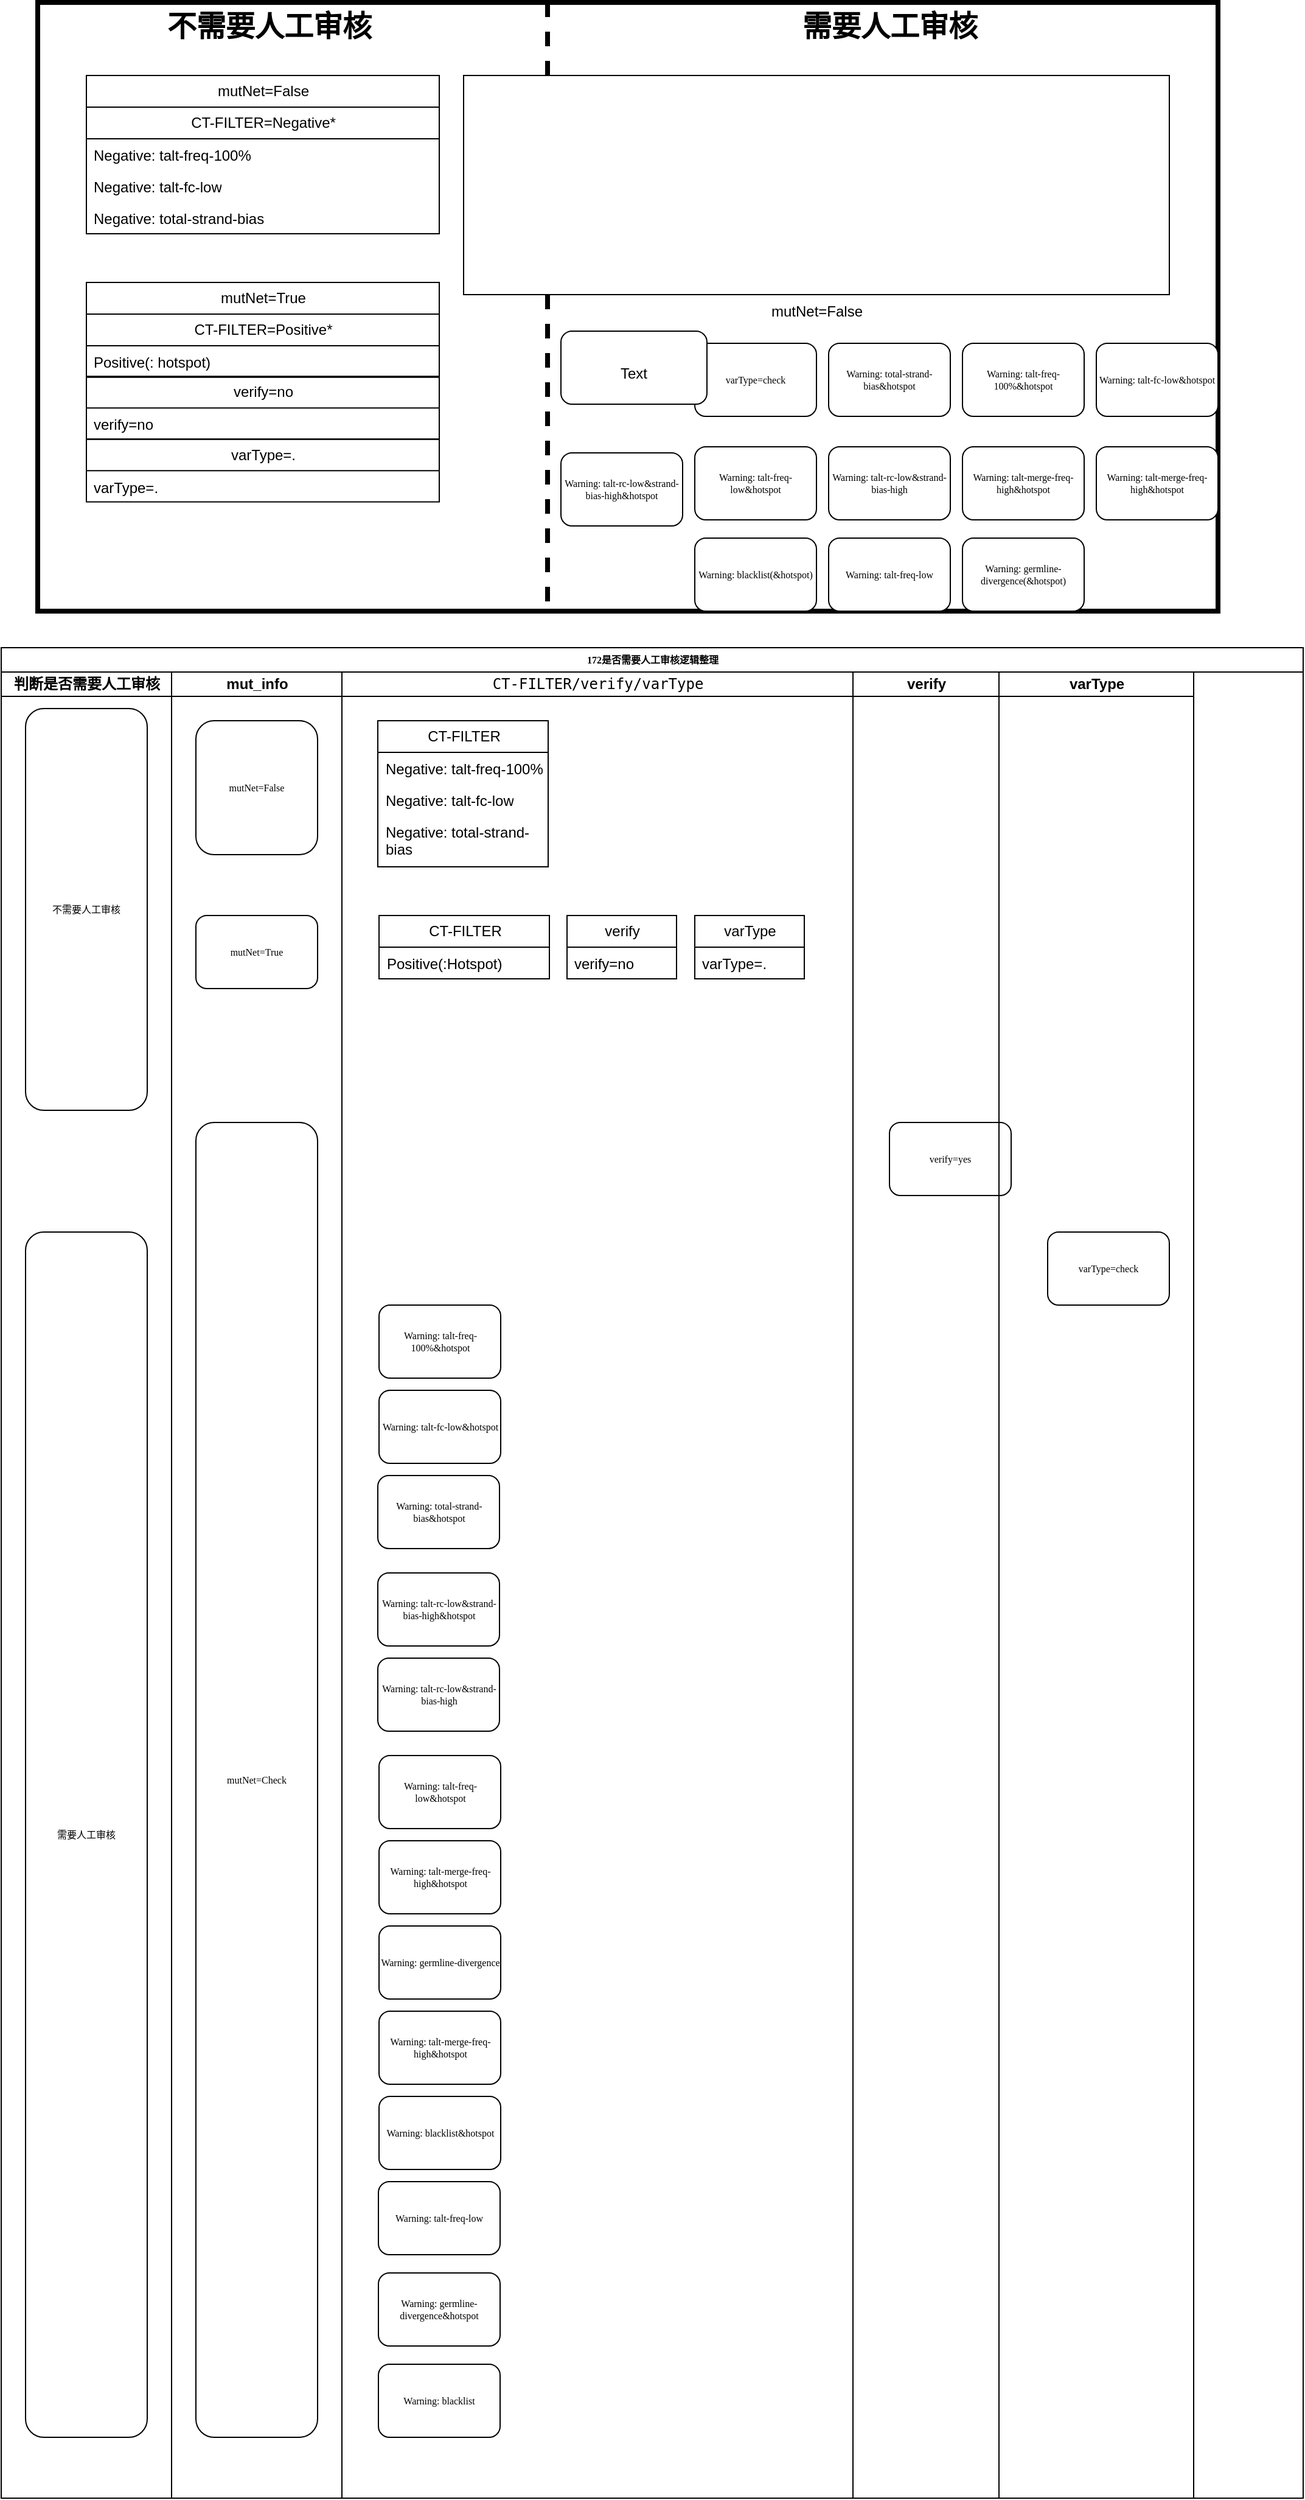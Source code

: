 <mxfile version="23.1.5" type="github">
  <diagram name="Page-1" id="74e2e168-ea6b-b213-b513-2b3c1d86103e">
    <mxGraphModel dx="1013" dy="1402" grid="1" gridSize="10" guides="1" tooltips="1" connect="1" arrows="1" fold="1" page="1" pageScale="1" pageWidth="1100" pageHeight="850" background="none" math="0" shadow="0">
      <root>
        <mxCell id="0" />
        <mxCell id="1" parent="0" />
        <mxCell id="77e6c97f196da883-1" value="172是否需要人工审核逻辑整理" style="swimlane;html=1;childLayout=stackLayout;startSize=20;rounded=0;shadow=0;labelBackgroundColor=none;strokeWidth=1;fontFamily=Verdana;fontSize=8;align=center;" parent="1" vertex="1">
          <mxGeometry x="40" y="-260" width="1070" height="1520" as="geometry" />
        </mxCell>
        <mxCell id="77e6c97f196da883-2" value="判断是否需要人工审核" style="swimlane;html=1;startSize=20;" parent="77e6c97f196da883-1" vertex="1">
          <mxGeometry y="20" width="140" height="1500" as="geometry" />
        </mxCell>
        <mxCell id="77e6c97f196da883-8" value="不需要人工审核" style="rounded=1;whiteSpace=wrap;html=1;shadow=0;labelBackgroundColor=none;strokeWidth=1;fontFamily=Verdana;fontSize=8;align=center;" parent="77e6c97f196da883-2" vertex="1">
          <mxGeometry x="20" y="30" width="100" height="330" as="geometry" />
        </mxCell>
        <mxCell id="Ntkf2nLQN6CGH8CM93F0-73" value="需要人工审核" style="rounded=1;whiteSpace=wrap;html=1;shadow=0;labelBackgroundColor=none;strokeWidth=1;fontFamily=Verdana;fontSize=8;align=center;" parent="77e6c97f196da883-2" vertex="1">
          <mxGeometry x="20" y="460" width="100" height="990" as="geometry" />
        </mxCell>
        <mxCell id="77e6c97f196da883-3" value="mut_info" style="swimlane;html=1;startSize=20;" parent="77e6c97f196da883-1" vertex="1">
          <mxGeometry x="140" y="20" width="140" height="1500" as="geometry" />
        </mxCell>
        <mxCell id="Ntkf2nLQN6CGH8CM93F0-67" value="mutNet=True" style="rounded=1;whiteSpace=wrap;html=1;shadow=0;labelBackgroundColor=none;strokeWidth=1;fontFamily=Verdana;fontSize=8;align=center;" parent="77e6c97f196da883-3" vertex="1">
          <mxGeometry x="20" y="200" width="100" height="60" as="geometry" />
        </mxCell>
        <mxCell id="Ntkf2nLQN6CGH8CM93F0-69" value="mutNet=Check" style="rounded=1;whiteSpace=wrap;html=1;shadow=0;labelBackgroundColor=none;strokeWidth=1;fontFamily=Verdana;fontSize=8;align=center;" parent="77e6c97f196da883-3" vertex="1">
          <mxGeometry x="20" y="370" width="100" height="1080" as="geometry" />
        </mxCell>
        <mxCell id="Ntkf2nLQN6CGH8CM93F0-68" value="mutNet=False" style="rounded=1;whiteSpace=wrap;html=1;shadow=0;labelBackgroundColor=none;strokeWidth=1;fontFamily=Verdana;fontSize=8;align=center;strokeColor=default;" parent="77e6c97f196da883-3" vertex="1">
          <mxGeometry x="20" y="40" width="100" height="110" as="geometry" />
        </mxCell>
        <mxCell id="77e6c97f196da883-5" value="&lt;code&gt;CT-FILTER/verify/varType&lt;/code&gt;" style="swimlane;html=1;startSize=20;fontStyle=0" parent="77e6c97f196da883-1" vertex="1">
          <mxGeometry x="280" y="20" width="420" height="1500" as="geometry" />
        </mxCell>
        <mxCell id="77e6c97f196da883-21" value="Warning:&amp;nbsp;talt-freq-100%&amp;amp;hotspot" style="rounded=1;whiteSpace=wrap;html=1;shadow=0;labelBackgroundColor=none;strokeWidth=1;fontFamily=Verdana;fontSize=8;align=center;" parent="77e6c97f196da883-5" vertex="1">
          <mxGeometry x="30.5" y="520" width="100" height="60" as="geometry" />
        </mxCell>
        <mxCell id="77e6c97f196da883-22" value="Warning: talt-fc-low&amp;amp;hotspot" style="rounded=1;whiteSpace=wrap;html=1;shadow=0;labelBackgroundColor=none;strokeWidth=1;fontFamily=Verdana;fontSize=8;align=center;" parent="77e6c97f196da883-5" vertex="1">
          <mxGeometry x="30.5" y="590" width="100" height="60" as="geometry" />
        </mxCell>
        <mxCell id="77e6c97f196da883-23" value="Warning:&amp;nbsp;total-strand-bias&amp;amp;hotspot" style="rounded=1;whiteSpace=wrap;html=1;shadow=0;labelBackgroundColor=none;strokeWidth=1;fontFamily=Verdana;fontSize=8;align=center;" parent="77e6c97f196da883-5" vertex="1">
          <mxGeometry x="29.5" y="660" width="100" height="60" as="geometry" />
        </mxCell>
        <mxCell id="Ntkf2nLQN6CGH8CM93F0-5" value="Warning:&amp;nbsp;talt-rc-low&amp;amp;strand-bias-high&amp;amp;hotspot" style="rounded=1;whiteSpace=wrap;html=1;shadow=0;labelBackgroundColor=none;strokeWidth=1;fontFamily=Verdana;fontSize=8;align=center;" parent="77e6c97f196da883-5" vertex="1">
          <mxGeometry x="29.5" y="740" width="100" height="60" as="geometry" />
        </mxCell>
        <mxCell id="Ntkf2nLQN6CGH8CM93F0-3" value="Warning:&amp;nbsp;talt-rc-low&amp;amp;strand-bias-high" style="rounded=1;whiteSpace=wrap;html=1;shadow=0;labelBackgroundColor=none;strokeWidth=1;fontFamily=Verdana;fontSize=8;align=center;" parent="77e6c97f196da883-5" vertex="1">
          <mxGeometry x="29.5" y="810" width="100" height="60" as="geometry" />
        </mxCell>
        <mxCell id="Ntkf2nLQN6CGH8CM93F0-2" value="Warning:&amp;nbsp;talt-freq-low&amp;amp;hotspot" style="rounded=1;whiteSpace=wrap;html=1;shadow=0;labelBackgroundColor=none;strokeWidth=1;fontFamily=Verdana;fontSize=8;align=center;" parent="77e6c97f196da883-5" vertex="1">
          <mxGeometry x="30.5" y="890" width="100" height="60" as="geometry" />
        </mxCell>
        <mxCell id="Ntkf2nLQN6CGH8CM93F0-36" value="Warning:&amp;nbsp;talt-freq-low" style="rounded=1;whiteSpace=wrap;html=1;shadow=0;labelBackgroundColor=none;strokeWidth=1;fontFamily=Verdana;fontSize=8;align=center;" parent="77e6c97f196da883-5" vertex="1">
          <mxGeometry x="30" y="1240" width="100" height="60" as="geometry" />
        </mxCell>
        <mxCell id="Ntkf2nLQN6CGH8CM93F0-37" value="Warning:&amp;nbsp;talt-merge-freq-high&amp;amp;hotspot" style="rounded=1;whiteSpace=wrap;html=1;shadow=0;labelBackgroundColor=none;strokeWidth=1;fontFamily=Verdana;fontSize=8;align=center;" parent="77e6c97f196da883-5" vertex="1">
          <mxGeometry x="30.5" y="960" width="100" height="60" as="geometry" />
        </mxCell>
        <mxCell id="Ntkf2nLQN6CGH8CM93F0-38" value="Warning:&amp;nbsp;talt-merge-freq-high&amp;amp;hotspot" style="rounded=1;whiteSpace=wrap;html=1;shadow=0;labelBackgroundColor=none;strokeWidth=1;fontFamily=Verdana;fontSize=8;align=center;" parent="77e6c97f196da883-5" vertex="1">
          <mxGeometry x="30.5" y="1100" width="100" height="60" as="geometry" />
        </mxCell>
        <mxCell id="Ntkf2nLQN6CGH8CM93F0-40" value="Warning:&amp;nbsp;germline-divergence&amp;amp;hotspot" style="rounded=1;whiteSpace=wrap;html=1;shadow=0;labelBackgroundColor=none;strokeWidth=1;fontFamily=Verdana;fontSize=8;align=center;" parent="77e6c97f196da883-5" vertex="1">
          <mxGeometry x="30" y="1315" width="100" height="60" as="geometry" />
        </mxCell>
        <mxCell id="Ntkf2nLQN6CGH8CM93F0-39" value="Warning:&amp;nbsp;germline-divergence" style="rounded=1;whiteSpace=wrap;html=1;shadow=0;labelBackgroundColor=none;strokeWidth=1;fontFamily=Verdana;fontSize=8;align=center;" parent="77e6c97f196da883-5" vertex="1">
          <mxGeometry x="30.5" y="1030" width="100" height="60" as="geometry" />
        </mxCell>
        <mxCell id="Ntkf2nLQN6CGH8CM93F0-42" value="Warning:&amp;nbsp;blacklist&amp;amp;hotspot" style="rounded=1;whiteSpace=wrap;html=1;shadow=0;labelBackgroundColor=none;strokeWidth=1;fontFamily=Verdana;fontSize=8;align=center;" parent="77e6c97f196da883-5" vertex="1">
          <mxGeometry x="30.5" y="1170" width="100" height="60" as="geometry" />
        </mxCell>
        <mxCell id="Ntkf2nLQN6CGH8CM93F0-41" value="Warning:&amp;nbsp;blacklist" style="rounded=1;whiteSpace=wrap;html=1;shadow=0;labelBackgroundColor=none;strokeWidth=1;fontFamily=Verdana;fontSize=8;align=center;" parent="77e6c97f196da883-5" vertex="1">
          <mxGeometry x="30" y="1390" width="100" height="60" as="geometry" />
        </mxCell>
        <mxCell id="74XeSMvvcMfbmq75COJw-82" value="CT-FILTER" style="swimlane;fontStyle=0;childLayout=stackLayout;horizontal=1;startSize=26;fillColor=none;horizontalStack=0;resizeParent=1;resizeParentMax=0;resizeLast=0;collapsible=1;marginBottom=0;html=1;" vertex="1" parent="77e6c97f196da883-5">
          <mxGeometry x="29.5" y="40" width="140" height="120" as="geometry" />
        </mxCell>
        <mxCell id="74XeSMvvcMfbmq75COJw-83" value="Negative:&amp;nbsp;talt-freq-100%" style="text;strokeColor=none;fillColor=none;align=left;verticalAlign=top;spacingLeft=4;spacingRight=4;overflow=hidden;rotatable=0;points=[[0,0.5],[1,0.5]];portConstraint=eastwest;whiteSpace=wrap;html=1;" vertex="1" parent="74XeSMvvcMfbmq75COJw-82">
          <mxGeometry y="26" width="140" height="26" as="geometry" />
        </mxCell>
        <mxCell id="74XeSMvvcMfbmq75COJw-84" value="Negative:&amp;nbsp;talt-fc-low" style="text;strokeColor=none;fillColor=none;align=left;verticalAlign=top;spacingLeft=4;spacingRight=4;overflow=hidden;rotatable=0;points=[[0,0.5],[1,0.5]];portConstraint=eastwest;whiteSpace=wrap;html=1;" vertex="1" parent="74XeSMvvcMfbmq75COJw-82">
          <mxGeometry y="52" width="140" height="26" as="geometry" />
        </mxCell>
        <mxCell id="74XeSMvvcMfbmq75COJw-85" value="Negative:&amp;nbsp;total-strand-bias" style="text;strokeColor=none;fillColor=none;align=left;verticalAlign=top;spacingLeft=4;spacingRight=4;overflow=hidden;rotatable=0;points=[[0,0.5],[1,0.5]];portConstraint=eastwest;whiteSpace=wrap;html=1;" vertex="1" parent="74XeSMvvcMfbmq75COJw-82">
          <mxGeometry y="78" width="140" height="42" as="geometry" />
        </mxCell>
        <mxCell id="74XeSMvvcMfbmq75COJw-87" value="CT-FILTER" style="swimlane;fontStyle=0;childLayout=stackLayout;horizontal=1;startSize=26;fillColor=none;horizontalStack=0;resizeParent=1;resizeParentMax=0;resizeLast=0;collapsible=1;marginBottom=0;html=1;" vertex="1" parent="77e6c97f196da883-5">
          <mxGeometry x="30.5" y="200" width="140" height="52" as="geometry" />
        </mxCell>
        <mxCell id="74XeSMvvcMfbmq75COJw-88" value="Positive(:Hotspot)" style="text;strokeColor=none;fillColor=none;align=left;verticalAlign=top;spacingLeft=4;spacingRight=4;overflow=hidden;rotatable=0;points=[[0,0.5],[1,0.5]];portConstraint=eastwest;whiteSpace=wrap;html=1;" vertex="1" parent="74XeSMvvcMfbmq75COJw-87">
          <mxGeometry y="26" width="140" height="26" as="geometry" />
        </mxCell>
        <mxCell id="74XeSMvvcMfbmq75COJw-91" value="verify" style="swimlane;fontStyle=0;childLayout=stackLayout;horizontal=1;startSize=26;fillColor=none;horizontalStack=0;resizeParent=1;resizeParentMax=0;resizeLast=0;collapsible=1;marginBottom=0;html=1;" vertex="1" parent="77e6c97f196da883-5">
          <mxGeometry x="185" y="200" width="90" height="52" as="geometry" />
        </mxCell>
        <mxCell id="74XeSMvvcMfbmq75COJw-92" value="verify=no" style="text;strokeColor=none;fillColor=none;align=left;verticalAlign=top;spacingLeft=4;spacingRight=4;overflow=hidden;rotatable=0;points=[[0,0.5],[1,0.5]];portConstraint=eastwest;whiteSpace=wrap;html=1;" vertex="1" parent="74XeSMvvcMfbmq75COJw-91">
          <mxGeometry y="26" width="90" height="26" as="geometry" />
        </mxCell>
        <mxCell id="74XeSMvvcMfbmq75COJw-94" value="varType" style="swimlane;fontStyle=0;childLayout=stackLayout;horizontal=1;startSize=26;fillColor=none;horizontalStack=0;resizeParent=1;resizeParentMax=0;resizeLast=0;collapsible=1;marginBottom=0;html=1;" vertex="1" parent="77e6c97f196da883-5">
          <mxGeometry x="290" y="200" width="90" height="52" as="geometry" />
        </mxCell>
        <mxCell id="74XeSMvvcMfbmq75COJw-95" value="varType=." style="text;strokeColor=none;fillColor=none;align=left;verticalAlign=top;spacingLeft=4;spacingRight=4;overflow=hidden;rotatable=0;points=[[0,0.5],[1,0.5]];portConstraint=eastwest;whiteSpace=wrap;html=1;" vertex="1" parent="74XeSMvvcMfbmq75COJw-94">
          <mxGeometry y="26" width="90" height="26" as="geometry" />
        </mxCell>
        <mxCell id="77e6c97f196da883-6" value="verify" style="swimlane;html=1;startSize=20;" parent="77e6c97f196da883-1" vertex="1">
          <mxGeometry x="700" y="20" width="120" height="1500" as="geometry" />
        </mxCell>
        <mxCell id="77e6c97f196da883-11" value="verify=yes" style="rounded=1;whiteSpace=wrap;html=1;shadow=0;labelBackgroundColor=none;strokeWidth=1;fontFamily=Verdana;fontSize=8;align=center;" parent="77e6c97f196da883-6" vertex="1">
          <mxGeometry x="30" y="370" width="100" height="60" as="geometry" />
        </mxCell>
        <mxCell id="Ntkf2nLQN6CGH8CM93F0-1" value="varType" style="swimlane;html=1;startSize=20;" parent="77e6c97f196da883-1" vertex="1">
          <mxGeometry x="820" y="20" width="160" height="1500" as="geometry" />
        </mxCell>
        <mxCell id="gROawkm3clonCkUMPsZn-16" value="varType=check" style="rounded=1;whiteSpace=wrap;html=1;shadow=0;labelBackgroundColor=none;strokeWidth=1;fontFamily=Verdana;fontSize=8;align=center;" parent="Ntkf2nLQN6CGH8CM93F0-1" vertex="1">
          <mxGeometry x="40" y="460" width="100" height="60" as="geometry" />
        </mxCell>
        <mxCell id="74XeSMvvcMfbmq75COJw-1" value="" style="verticalLabelPosition=bottom;verticalAlign=top;html=1;shape=mxgraph.basic.rect;fillColor2=none;strokeWidth=4;size=20;indent=5;" vertex="1" parent="1">
          <mxGeometry x="70" y="-790" width="970" height="500" as="geometry" />
        </mxCell>
        <mxCell id="74XeSMvvcMfbmq75COJw-12" value="不需要人工审核" style="text;strokeColor=none;fillColor=none;html=1;fontSize=24;fontStyle=1;verticalAlign=middle;align=center;" vertex="1" parent="1">
          <mxGeometry x="210" y="-790" width="100" height="40" as="geometry" />
        </mxCell>
        <mxCell id="74XeSMvvcMfbmq75COJw-9" value="" style="line;strokeWidth=4;direction=south;html=1;perimeter=backbonePerimeter;points=[];outlineConnect=0;dashed=1;" vertex="1" parent="1">
          <mxGeometry x="484" y="-790" width="10" height="500" as="geometry" />
        </mxCell>
        <mxCell id="74XeSMvvcMfbmq75COJw-13" value="需要人工审核" style="text;strokeColor=none;fillColor=none;html=1;fontSize=24;fontStyle=1;verticalAlign=middle;align=center;" vertex="1" parent="1">
          <mxGeometry x="720" y="-790" width="100" height="40" as="geometry" />
        </mxCell>
        <mxCell id="74XeSMvvcMfbmq75COJw-15" value="Warning:&amp;nbsp;talt-freq-100%&amp;amp;hotspot" style="rounded=1;whiteSpace=wrap;html=1;shadow=0;labelBackgroundColor=none;strokeWidth=1;fontFamily=Verdana;fontSize=8;align=center;" vertex="1" parent="1">
          <mxGeometry x="830" y="-510" width="100" height="60" as="geometry" />
        </mxCell>
        <mxCell id="74XeSMvvcMfbmq75COJw-16" value="Warning: talt-fc-low&amp;amp;hotspot" style="rounded=1;whiteSpace=wrap;html=1;shadow=0;labelBackgroundColor=none;strokeWidth=1;fontFamily=Verdana;fontSize=8;align=center;" vertex="1" parent="1">
          <mxGeometry x="940" y="-510" width="100" height="60" as="geometry" />
        </mxCell>
        <mxCell id="74XeSMvvcMfbmq75COJw-17" value="Warning:&amp;nbsp;total-strand-bias&amp;amp;hotspot" style="rounded=1;whiteSpace=wrap;html=1;shadow=0;labelBackgroundColor=none;strokeWidth=1;fontFamily=Verdana;fontSize=8;align=center;" vertex="1" parent="1">
          <mxGeometry x="720" y="-510" width="100" height="60" as="geometry" />
        </mxCell>
        <mxCell id="74XeSMvvcMfbmq75COJw-18" value="Warning:&amp;nbsp;talt-rc-low&amp;amp;strand-bias-high&amp;amp;hotspot" style="rounded=1;whiteSpace=wrap;html=1;shadow=0;labelBackgroundColor=none;strokeWidth=1;fontFamily=Verdana;fontSize=8;align=center;" vertex="1" parent="1">
          <mxGeometry x="500" y="-420" width="100" height="60" as="geometry" />
        </mxCell>
        <mxCell id="74XeSMvvcMfbmq75COJw-19" value="Warning:&amp;nbsp;talt-rc-low&amp;amp;strand-bias-high" style="rounded=1;whiteSpace=wrap;html=1;shadow=0;labelBackgroundColor=none;strokeWidth=1;fontFamily=Verdana;fontSize=8;align=center;" vertex="1" parent="1">
          <mxGeometry x="720" y="-425" width="100" height="60" as="geometry" />
        </mxCell>
        <mxCell id="74XeSMvvcMfbmq75COJw-20" value="Warning:&amp;nbsp;talt-freq-low&amp;amp;hotspot" style="rounded=1;whiteSpace=wrap;html=1;shadow=0;labelBackgroundColor=none;strokeWidth=1;fontFamily=Verdana;fontSize=8;align=center;" vertex="1" parent="1">
          <mxGeometry x="610" y="-425" width="100" height="60" as="geometry" />
        </mxCell>
        <mxCell id="74XeSMvvcMfbmq75COJw-21" value="Warning:&amp;nbsp;talt-freq-low" style="rounded=1;whiteSpace=wrap;html=1;shadow=0;labelBackgroundColor=none;strokeWidth=1;fontFamily=Verdana;fontSize=8;align=center;" vertex="1" parent="1">
          <mxGeometry x="720" y="-350" width="100" height="60" as="geometry" />
        </mxCell>
        <mxCell id="74XeSMvvcMfbmq75COJw-22" value="Warning:&amp;nbsp;talt-merge-freq-high&amp;amp;hotspot" style="rounded=1;whiteSpace=wrap;html=1;shadow=0;labelBackgroundColor=none;strokeWidth=1;fontFamily=Verdana;fontSize=8;align=center;" vertex="1" parent="1">
          <mxGeometry x="830" y="-425" width="100" height="60" as="geometry" />
        </mxCell>
        <mxCell id="74XeSMvvcMfbmq75COJw-23" value="Warning:&amp;nbsp;talt-merge-freq-high&amp;amp;hotspot" style="rounded=1;whiteSpace=wrap;html=1;shadow=0;labelBackgroundColor=none;strokeWidth=1;fontFamily=Verdana;fontSize=8;align=center;" vertex="1" parent="1">
          <mxGeometry x="940" y="-425" width="100" height="60" as="geometry" />
        </mxCell>
        <mxCell id="74XeSMvvcMfbmq75COJw-24" value="Warning:&amp;nbsp;germline-divergence(&amp;amp;hotspot)" style="rounded=1;whiteSpace=wrap;html=1;shadow=0;labelBackgroundColor=none;strokeWidth=1;fontFamily=Verdana;fontSize=8;align=center;" vertex="1" parent="1">
          <mxGeometry x="830" y="-350" width="100" height="60" as="geometry" />
        </mxCell>
        <mxCell id="74XeSMvvcMfbmq75COJw-26" value="Warning:&amp;nbsp;blacklist(&amp;amp;hotspot)" style="rounded=1;whiteSpace=wrap;html=1;shadow=0;labelBackgroundColor=none;strokeWidth=1;fontFamily=Verdana;fontSize=8;align=center;" vertex="1" parent="1">
          <mxGeometry x="610" y="-350" width="100" height="60" as="geometry" />
        </mxCell>
        <mxCell id="74XeSMvvcMfbmq75COJw-31" value="varType=check" style="rounded=1;whiteSpace=wrap;html=1;shadow=0;labelBackgroundColor=none;strokeWidth=1;fontFamily=Verdana;fontSize=8;align=center;" vertex="1" parent="1">
          <mxGeometry x="610" y="-510" width="100" height="60" as="geometry" />
        </mxCell>
        <mxCell id="74XeSMvvcMfbmq75COJw-42" value="mutNet=False" style="verticalLabelPosition=bottom;verticalAlign=top;html=1;shape=mxgraph.basic.rect;fillColor2=none;strokeWidth=1;size=20;indent=5;" vertex="1" parent="1">
          <mxGeometry x="420" y="-730" width="580" height="180" as="geometry" />
        </mxCell>
        <mxCell id="74XeSMvvcMfbmq75COJw-44" value="&lt;h1&gt;&lt;br&gt;&lt;/h1&gt;" style="text;html=1;spacing=5;spacingTop=-20;whiteSpace=wrap;overflow=hidden;rounded=0;" vertex="1" parent="1">
          <mxGeometry x="460" y="-560" width="190" height="120" as="geometry" />
        </mxCell>
        <mxCell id="74XeSMvvcMfbmq75COJw-46" value="" style="rounded=1;whiteSpace=wrap;html=1;" vertex="1" parent="1">
          <mxGeometry x="500" y="-520" width="120" height="60" as="geometry" />
        </mxCell>
        <mxCell id="74XeSMvvcMfbmq75COJw-47" value="Text" style="text;html=1;align=center;verticalAlign=middle;whiteSpace=wrap;rounded=0;" vertex="1" parent="1">
          <mxGeometry x="530" y="-500" width="60" height="30" as="geometry" />
        </mxCell>
        <mxCell id="74XeSMvvcMfbmq75COJw-67" value="mutNet=False" style="swimlane;fontStyle=0;childLayout=stackLayout;horizontal=1;startSize=26;fillColor=none;horizontalStack=0;resizeParent=1;resizeParentMax=0;resizeLast=0;collapsible=1;marginBottom=0;html=1;" vertex="1" parent="1">
          <mxGeometry x="110" y="-730" width="290" height="130" as="geometry">
            <mxRectangle x="110" y="-730" width="120" height="30" as="alternateBounds" />
          </mxGeometry>
        </mxCell>
        <mxCell id="74XeSMvvcMfbmq75COJw-73" value="CT-FILTER=Negative*" style="swimlane;fontStyle=0;childLayout=stackLayout;horizontal=1;startSize=26;fillColor=none;horizontalStack=0;resizeParent=1;resizeParentMax=0;resizeLast=0;collapsible=1;marginBottom=0;html=1;" vertex="1" parent="74XeSMvvcMfbmq75COJw-67">
          <mxGeometry y="26" width="290" height="104" as="geometry">
            <mxRectangle y="26" width="280" height="30" as="alternateBounds" />
          </mxGeometry>
        </mxCell>
        <mxCell id="74XeSMvvcMfbmq75COJw-74" value="Negative:&amp;nbsp;talt-freq-100%" style="text;strokeColor=none;fillColor=none;align=left;verticalAlign=top;spacingLeft=4;spacingRight=4;overflow=hidden;rotatable=0;points=[[0,0.5],[1,0.5]];portConstraint=eastwest;whiteSpace=wrap;html=1;" vertex="1" parent="74XeSMvvcMfbmq75COJw-73">
          <mxGeometry y="26" width="290" height="26" as="geometry" />
        </mxCell>
        <mxCell id="74XeSMvvcMfbmq75COJw-75" value="Negative:&amp;nbsp;talt-fc-low" style="text;strokeColor=none;fillColor=none;align=left;verticalAlign=top;spacingLeft=4;spacingRight=4;overflow=hidden;rotatable=0;points=[[0,0.5],[1,0.5]];portConstraint=eastwest;whiteSpace=wrap;html=1;" vertex="1" parent="74XeSMvvcMfbmq75COJw-73">
          <mxGeometry y="52" width="290" height="26" as="geometry" />
        </mxCell>
        <mxCell id="74XeSMvvcMfbmq75COJw-76" value="Negative:&amp;nbsp;total-strand-bias" style="text;strokeColor=none;fillColor=none;align=left;verticalAlign=top;spacingLeft=4;spacingRight=4;overflow=hidden;rotatable=0;points=[[0,0.5],[1,0.5]];portConstraint=eastwest;whiteSpace=wrap;html=1;" vertex="1" parent="74XeSMvvcMfbmq75COJw-73">
          <mxGeometry y="78" width="290" height="26" as="geometry" />
        </mxCell>
        <mxCell id="74XeSMvvcMfbmq75COJw-78" value="" style="group" vertex="1" connectable="0" parent="1">
          <mxGeometry x="110" y="-560" width="290" height="180" as="geometry" />
        </mxCell>
        <mxCell id="74XeSMvvcMfbmq75COJw-57" value="mutNet=True" style="swimlane;fontStyle=0;childLayout=stackLayout;horizontal=1;startSize=26;fillColor=none;horizontalStack=0;resizeParent=1;resizeParentMax=0;resizeLast=0;collapsible=1;marginBottom=0;html=1;" vertex="1" parent="74XeSMvvcMfbmq75COJw-78">
          <mxGeometry width="290" height="77.714" as="geometry">
            <mxRectangle width="110" height="30" as="alternateBounds" />
          </mxGeometry>
        </mxCell>
        <mxCell id="74XeSMvvcMfbmq75COJw-53" value="CT-FILTER=Positive*" style="swimlane;fontStyle=0;childLayout=stackLayout;horizontal=1;startSize=26;fillColor=none;horizontalStack=0;resizeParent=1;resizeParentMax=0;resizeLast=0;collapsible=1;marginBottom=0;html=1;" vertex="1" parent="74XeSMvvcMfbmq75COJw-57">
          <mxGeometry y="26" width="290" height="51.714" as="geometry" />
        </mxCell>
        <mxCell id="74XeSMvvcMfbmq75COJw-54" value="Positive(: hotspot)&lt;div&gt;&lt;br/&gt;&lt;/div&gt;" style="text;strokeColor=none;fillColor=none;align=left;verticalAlign=top;spacingLeft=4;spacingRight=4;overflow=hidden;rotatable=0;points=[[0,0.5],[1,0.5]];portConstraint=eastwest;whiteSpace=wrap;html=1;" vertex="1" parent="74XeSMvvcMfbmq75COJw-53">
          <mxGeometry y="26" width="290" height="25.714" as="geometry" />
        </mxCell>
        <mxCell id="74XeSMvvcMfbmq75COJw-62" value="verify=no" style="swimlane;fontStyle=0;childLayout=stackLayout;horizontal=1;startSize=26;fillColor=none;horizontalStack=0;resizeParent=1;resizeParentMax=0;resizeLast=0;collapsible=1;marginBottom=0;html=1;" vertex="1" parent="74XeSMvvcMfbmq75COJw-78">
          <mxGeometry y="77.143" width="290" height="51.714" as="geometry" />
        </mxCell>
        <mxCell id="74XeSMvvcMfbmq75COJw-63" value="verify=no" style="text;strokeColor=none;fillColor=none;align=left;verticalAlign=top;spacingLeft=4;spacingRight=4;overflow=hidden;rotatable=0;points=[[0,0.5],[1,0.5]];portConstraint=eastwest;whiteSpace=wrap;html=1;" vertex="1" parent="74XeSMvvcMfbmq75COJw-62">
          <mxGeometry y="26" width="290" height="25.714" as="geometry" />
        </mxCell>
        <mxCell id="74XeSMvvcMfbmq75COJw-64" value="varType=." style="swimlane;fontStyle=0;childLayout=stackLayout;horizontal=1;startSize=26;fillColor=none;horizontalStack=0;resizeParent=1;resizeParentMax=0;resizeLast=0;collapsible=1;marginBottom=0;html=1;" vertex="1" parent="74XeSMvvcMfbmq75COJw-78">
          <mxGeometry y="128.571" width="290" height="51.714" as="geometry" />
        </mxCell>
        <mxCell id="74XeSMvvcMfbmq75COJw-65" value="varType=." style="text;strokeColor=none;fillColor=none;align=left;verticalAlign=top;spacingLeft=4;spacingRight=4;overflow=hidden;rotatable=0;points=[[0,0.5],[1,0.5]];portConstraint=eastwest;whiteSpace=wrap;html=1;" vertex="1" parent="74XeSMvvcMfbmq75COJw-64">
          <mxGeometry y="26" width="290" height="25.714" as="geometry" />
        </mxCell>
      </root>
    </mxGraphModel>
  </diagram>
</mxfile>
